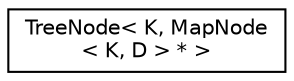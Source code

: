 digraph "Graphical Class Hierarchy"
{
 // INTERACTIVE_SVG=YES
  edge [fontname="Helvetica",fontsize="10",labelfontname="Helvetica",labelfontsize="10"];
  node [fontname="Helvetica",fontsize="10",shape=record];
  rankdir="LR";
  Node1 [label="TreeNode\< K, MapNode\l\< K, D \> * \>",height=0.2,width=0.4,color="black", fillcolor="white", style="filled",URL="$class_tree_node.html"];
}
